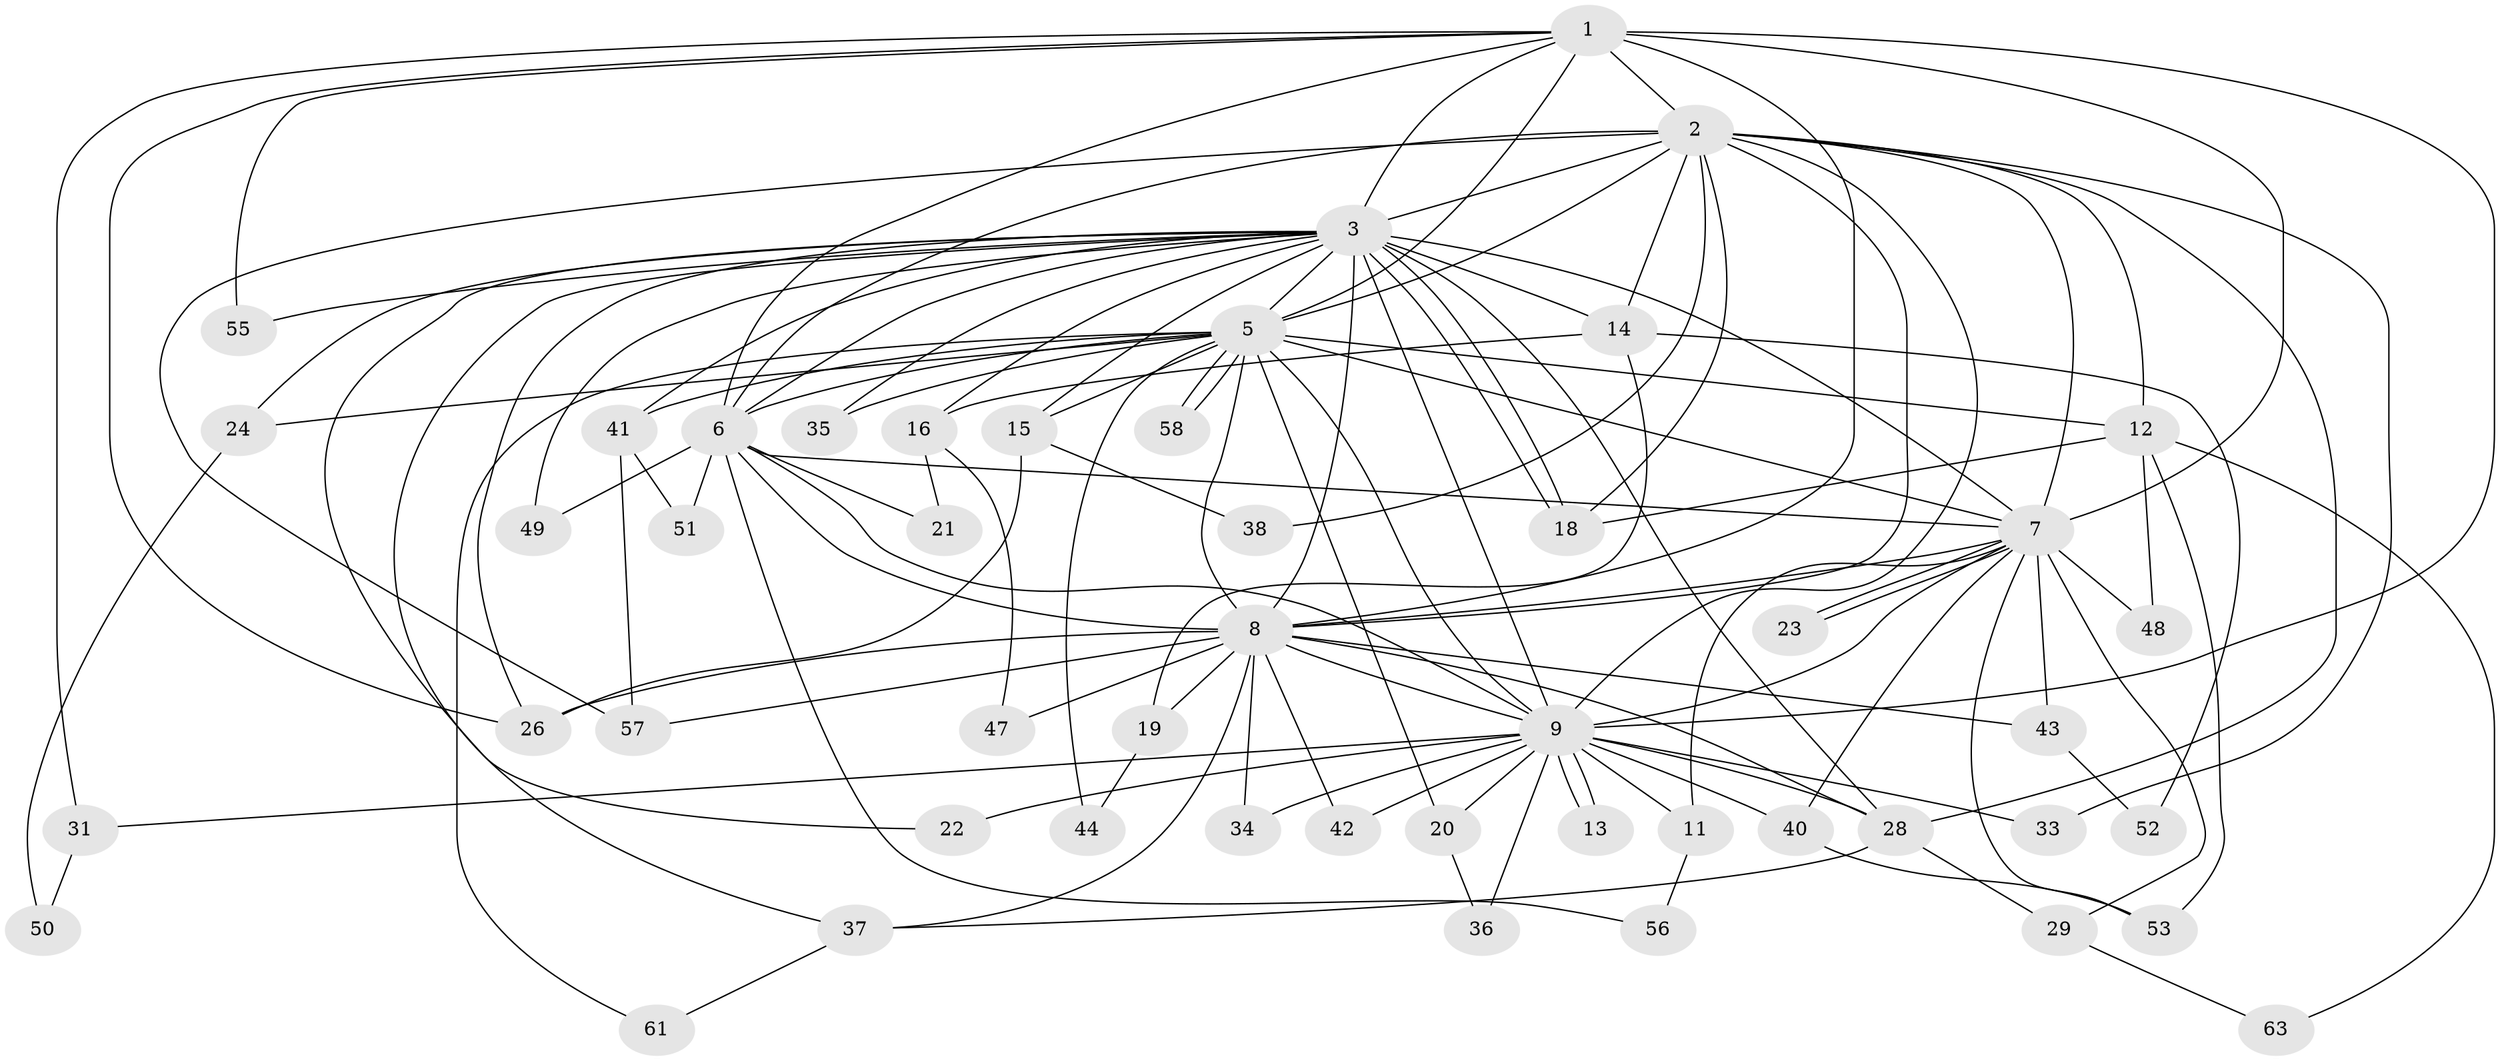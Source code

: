 // original degree distribution, {14: 0.014285714285714285, 17: 0.014285714285714285, 18: 0.02857142857142857, 15: 0.014285714285714285, 20: 0.014285714285714285, 13: 0.014285714285714285, 22: 0.014285714285714285, 23: 0.014285714285714285, 10: 0.014285714285714285, 3: 0.2, 6: 0.014285714285714285, 2: 0.5142857142857142, 5: 0.014285714285714285, 4: 0.1, 7: 0.014285714285714285}
// Generated by graph-tools (version 1.1) at 2025/17/03/04/25 18:17:47]
// undirected, 49 vertices, 119 edges
graph export_dot {
graph [start="1"]
  node [color=gray90,style=filled];
  1;
  2 [super="+60+10"];
  3 [super="+4+67"];
  5;
  6;
  7;
  8 [super="+69+62+70+30+25"];
  9 [super="+65+64+17+32+45+27"];
  11;
  12;
  13;
  14;
  15;
  16;
  18 [super="+54+39"];
  19;
  20;
  21;
  22;
  23;
  24;
  26;
  28;
  29;
  31;
  33 [super="+46"];
  34;
  35;
  36;
  37;
  38;
  40;
  41 [super="+66"];
  42;
  43;
  44;
  47;
  48;
  49;
  50;
  51;
  52;
  53 [super="+59"];
  55;
  56;
  57;
  58;
  61;
  63;
  1 -- 2 [weight=2];
  1 -- 3 [weight=2];
  1 -- 5;
  1 -- 6;
  1 -- 7;
  1 -- 8 [weight=2];
  1 -- 9 [weight=2];
  1 -- 26;
  1 -- 31;
  1 -- 55;
  2 -- 3 [weight=4];
  2 -- 5 [weight=2];
  2 -- 6 [weight=2];
  2 -- 7 [weight=2];
  2 -- 8 [weight=2];
  2 -- 9 [weight=3];
  2 -- 12;
  2 -- 14;
  2 -- 33 [weight=2];
  2 -- 38;
  2 -- 57;
  2 -- 28;
  2 -- 18;
  3 -- 5 [weight=2];
  3 -- 6 [weight=2];
  3 -- 7 [weight=2];
  3 -- 8 [weight=2];
  3 -- 9 [weight=3];
  3 -- 14;
  3 -- 16;
  3 -- 18;
  3 -- 18;
  3 -- 22;
  3 -- 24;
  3 -- 37;
  3 -- 35;
  3 -- 41;
  3 -- 15;
  3 -- 49;
  3 -- 55;
  3 -- 28;
  3 -- 26;
  5 -- 6;
  5 -- 7;
  5 -- 8 [weight=2];
  5 -- 9;
  5 -- 12;
  5 -- 15;
  5 -- 20;
  5 -- 24;
  5 -- 35;
  5 -- 41;
  5 -- 44;
  5 -- 58;
  5 -- 58;
  5 -- 61;
  6 -- 7;
  6 -- 8;
  6 -- 9;
  6 -- 21;
  6 -- 49;
  6 -- 51;
  6 -- 56;
  7 -- 8 [weight=2];
  7 -- 9;
  7 -- 11;
  7 -- 23;
  7 -- 23;
  7 -- 29;
  7 -- 40;
  7 -- 43;
  7 -- 48;
  7 -- 53;
  8 -- 9 [weight=2];
  8 -- 19;
  8 -- 28;
  8 -- 34 [weight=2];
  8 -- 42;
  8 -- 43;
  8 -- 47;
  8 -- 57;
  8 -- 26;
  8 -- 37;
  9 -- 11;
  9 -- 13;
  9 -- 13;
  9 -- 20;
  9 -- 22;
  9 -- 31;
  9 -- 40;
  9 -- 42;
  9 -- 28 [weight=2];
  9 -- 36;
  9 -- 33;
  9 -- 34;
  11 -- 56;
  12 -- 48;
  12 -- 53;
  12 -- 63;
  12 -- 18;
  14 -- 16;
  14 -- 19;
  14 -- 52;
  15 -- 26;
  15 -- 38;
  16 -- 21;
  16 -- 47;
  19 -- 44;
  20 -- 36;
  24 -- 50;
  28 -- 29;
  28 -- 37;
  29 -- 63;
  31 -- 50;
  37 -- 61;
  40 -- 53;
  41 -- 51;
  41 -- 57;
  43 -- 52;
}
